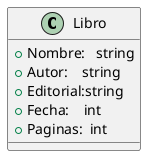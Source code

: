 @startuml Ejercicio 1

class Libro
{
    + Nombre:   string
    + Autor:    string
    + Editorial:string 
    + Fecha:    int
    + Paginas:  int

}    


@enduml